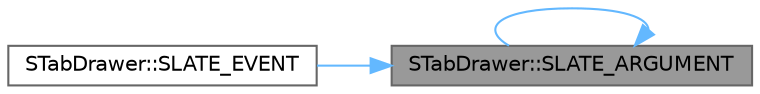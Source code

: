 digraph "STabDrawer::SLATE_ARGUMENT"
{
 // INTERACTIVE_SVG=YES
 // LATEX_PDF_SIZE
  bgcolor="transparent";
  edge [fontname=Helvetica,fontsize=10,labelfontname=Helvetica,labelfontsize=10];
  node [fontname=Helvetica,fontsize=10,shape=box,height=0.2,width=0.4];
  rankdir="RL";
  Node1 [id="Node000001",label="STabDrawer::SLATE_ARGUMENT",height=0.2,width=0.4,color="gray40", fillcolor="grey60", style="filled", fontcolor="black",tooltip="The maximum size a drawer can be when opened."];
  Node1 -> Node1 [id="edge1_Node000001_Node000001",dir="back",color="steelblue1",style="solid",tooltip=" "];
  Node1 -> Node2 [id="edge2_Node000001_Node000002",dir="back",color="steelblue1",style="solid",tooltip=" "];
  Node2 [id="Node000002",label="STabDrawer::SLATE_EVENT",height=0.2,width=0.4,color="grey40", fillcolor="white", style="filled",URL="$d0/ddb/classSTabDrawer.html#a953e0b19d3c858c61f10838d0748a26d",tooltip="Called when the drawer is completely closed (i.e will be called once the close animation completes."];
}
